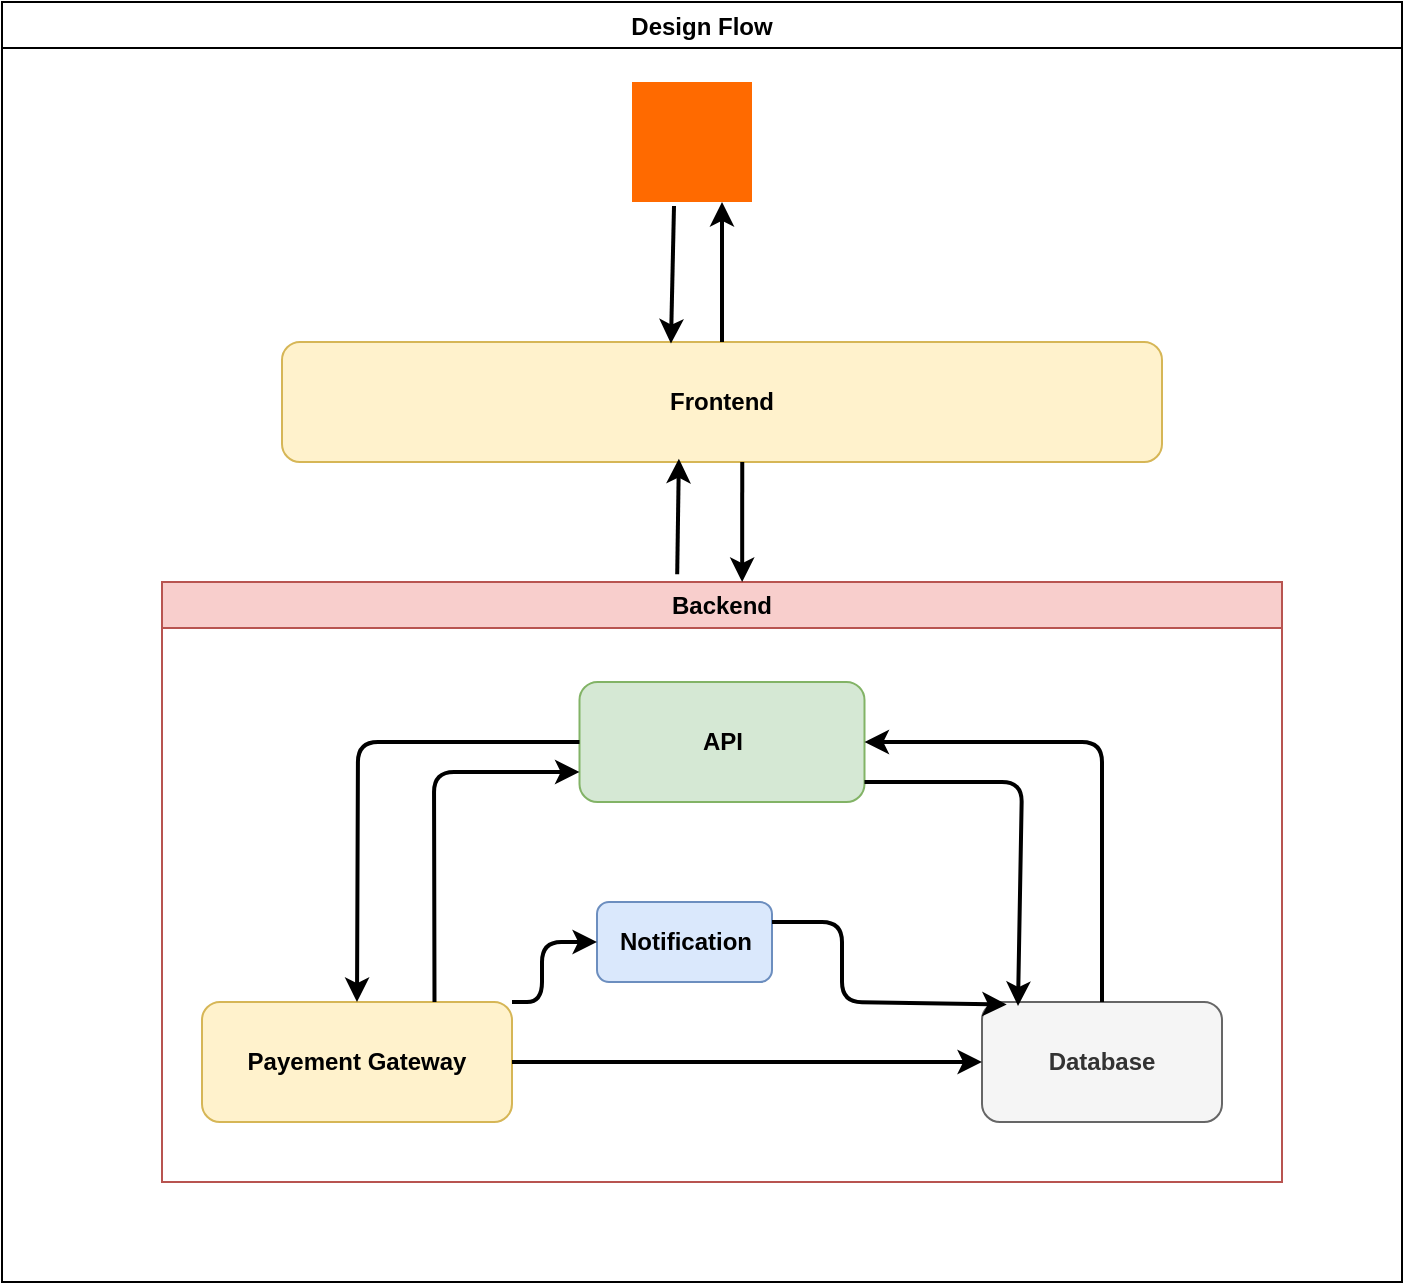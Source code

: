 <mxfile>
    <diagram id="0j8Wxpfz1hwQqP1EpZql" name="Page-1">
        <mxGraphModel dx="832" dy="1663" grid="1" gridSize="10" guides="1" tooltips="1" connect="1" arrows="1" fold="1" page="1" pageScale="1" pageWidth="850" pageHeight="1100" math="0" shadow="0">
            <root>
                <mxCell id="0"/>
                <mxCell id="1" parent="0"/>
                <mxCell id="2" value="" style="points=[];aspect=fixed;html=1;align=center;shadow=0;dashed=0;fillColor=#FF6A00;strokeColor=none;shape=mxgraph.alibaba_cloud.user;" vertex="1" parent="1">
                    <mxGeometry x="365" y="10" width="60" height="60" as="geometry"/>
                </mxCell>
                <mxCell id="3" value="&lt;span&gt;Frontend&lt;/span&gt;" style="rounded=1;whiteSpace=wrap;html=1;fontStyle=1;fillColor=#fff2cc;strokeColor=#d6b656;" vertex="1" parent="1">
                    <mxGeometry x="190" y="140" width="440" height="60" as="geometry"/>
                </mxCell>
                <mxCell id="5" value="Backend" style="swimlane;whiteSpace=wrap;html=1;fillColor=#f8cecc;strokeColor=#b85450;glass=0;" vertex="1" parent="1">
                    <mxGeometry x="130" y="260" width="560" height="300" as="geometry"/>
                </mxCell>
                <mxCell id="7" value="&lt;b&gt;API&lt;/b&gt;" style="rounded=1;whiteSpace=wrap;html=1;fillColor=#d5e8d4;strokeColor=#82b366;" vertex="1" parent="5">
                    <mxGeometry x="208.75" y="50" width="142.5" height="60" as="geometry"/>
                </mxCell>
                <mxCell id="8" value="&lt;b&gt;Database&lt;/b&gt;" style="rounded=1;whiteSpace=wrap;html=1;fillColor=#f5f5f5;fontColor=#333333;strokeColor=#666666;" vertex="1" parent="5">
                    <mxGeometry x="410" y="210" width="120" height="60" as="geometry"/>
                </mxCell>
                <mxCell id="10" value="&lt;b&gt;Notification&lt;/b&gt;" style="rounded=1;whiteSpace=wrap;html=1;fillColor=#dae8fc;strokeColor=#6c8ebf;" vertex="1" parent="5">
                    <mxGeometry x="217.5" y="160" width="87.5" height="40" as="geometry"/>
                </mxCell>
                <mxCell id="9" value="&lt;b&gt;Payement Gateway&lt;/b&gt;" style="rounded=1;whiteSpace=wrap;html=1;fillColor=#fff2cc;strokeColor=#d6b656;" vertex="1" parent="5">
                    <mxGeometry x="20" y="210" width="155" height="60" as="geometry"/>
                </mxCell>
                <mxCell id="12" value="" style="endArrow=classic;html=1;entryX=0.5;entryY=0;entryDx=0;entryDy=0;exitX=0;exitY=0.5;exitDx=0;exitDy=0;strokeWidth=2;" edge="1" parent="5" source="7" target="9">
                    <mxGeometry width="50" height="50" relative="1" as="geometry">
                        <mxPoint x="270" y="50" as="sourcePoint"/>
                        <mxPoint x="320" as="targetPoint"/>
                        <Array as="points">
                            <mxPoint x="98" y="80"/>
                        </Array>
                    </mxGeometry>
                </mxCell>
                <mxCell id="13" value="" style="endArrow=classic;html=1;exitX=0.75;exitY=0;exitDx=0;exitDy=0;entryX=0;entryY=0.75;entryDx=0;entryDy=0;strokeWidth=2;" edge="1" parent="5" source="9" target="7">
                    <mxGeometry width="50" height="50" relative="1" as="geometry">
                        <mxPoint x="270" y="50" as="sourcePoint"/>
                        <mxPoint x="320" as="targetPoint"/>
                        <Array as="points">
                            <mxPoint x="136" y="95"/>
                        </Array>
                    </mxGeometry>
                </mxCell>
                <mxCell id="16" value="" style="endArrow=classic;html=1;exitX=1;exitY=0;exitDx=0;exitDy=0;strokeWidth=2;entryX=0;entryY=0.5;entryDx=0;entryDy=0;" edge="1" parent="5" source="9" target="10">
                    <mxGeometry width="50" height="50" relative="1" as="geometry">
                        <mxPoint x="406" y="170" as="sourcePoint"/>
                        <mxPoint x="190" y="190" as="targetPoint"/>
                        <Array as="points">
                            <mxPoint x="190" y="210"/>
                            <mxPoint x="190" y="180"/>
                        </Array>
                    </mxGeometry>
                </mxCell>
                <mxCell id="17" value="" style="endArrow=classic;html=1;entryX=0;entryY=0.5;entryDx=0;entryDy=0;strokeWidth=2;exitX=1;exitY=0.5;exitDx=0;exitDy=0;" edge="1" parent="5" source="9" target="8">
                    <mxGeometry width="50" height="50" relative="1" as="geometry">
                        <mxPoint x="180" y="250" as="sourcePoint"/>
                        <mxPoint x="108" y="220" as="targetPoint"/>
                        <Array as="points"/>
                    </mxGeometry>
                </mxCell>
                <mxCell id="18" value="" style="endArrow=classic;html=1;exitX=0.5;exitY=0;exitDx=0;exitDy=0;entryX=1;entryY=0.5;entryDx=0;entryDy=0;strokeWidth=2;" edge="1" parent="5" source="8" target="7">
                    <mxGeometry width="50" height="50" relative="1" as="geometry">
                        <mxPoint x="450" y="207.5" as="sourcePoint"/>
                        <mxPoint x="523" y="92.5" as="targetPoint"/>
                        <Array as="points">
                            <mxPoint x="470" y="80"/>
                        </Array>
                    </mxGeometry>
                </mxCell>
                <mxCell id="19" value="" style="endArrow=classic;html=1;entryX=0.15;entryY=0.033;entryDx=0;entryDy=0;strokeWidth=2;entryPerimeter=0;exitX=1;exitY=0.833;exitDx=0;exitDy=0;exitPerimeter=0;" edge="1" parent="5" source="7" target="8">
                    <mxGeometry width="50" height="50" relative="1" as="geometry">
                        <mxPoint x="380" y="100" as="sourcePoint"/>
                        <mxPoint x="229" y="115" as="targetPoint"/>
                        <Array as="points">
                            <mxPoint x="430" y="100"/>
                        </Array>
                    </mxGeometry>
                </mxCell>
                <mxCell id="20" value="" style="endArrow=classic;html=1;strokeWidth=2;exitX=1;exitY=0.25;exitDx=0;exitDy=0;entryX=0.103;entryY=0.02;entryDx=0;entryDy=0;entryPerimeter=0;" edge="1" parent="5" source="10" target="8">
                    <mxGeometry width="50" height="50" relative="1" as="geometry">
                        <mxPoint x="360" y="130" as="sourcePoint"/>
                        <mxPoint x="390" y="220" as="targetPoint"/>
                        <Array as="points">
                            <mxPoint x="340" y="170"/>
                            <mxPoint x="340" y="210"/>
                        </Array>
                    </mxGeometry>
                </mxCell>
                <mxCell id="22" value="" style="endArrow=classic;html=1;exitX=0.46;exitY=-0.013;exitDx=0;exitDy=0;exitPerimeter=0;entryX=0.451;entryY=0.973;entryDx=0;entryDy=0;entryPerimeter=0;strokeWidth=2;" edge="1" parent="1" source="5" target="3">
                    <mxGeometry width="50" height="50" relative="1" as="geometry">
                        <mxPoint x="400" y="310" as="sourcePoint"/>
                        <mxPoint x="390" y="210" as="targetPoint"/>
                    </mxGeometry>
                </mxCell>
                <mxCell id="24" value="" style="endArrow=classic;html=1;entryX=0.518;entryY=0;entryDx=0;entryDy=0;entryPerimeter=0;strokeWidth=2;exitX=0.523;exitY=1;exitDx=0;exitDy=0;exitPerimeter=0;" edge="1" parent="1" source="3" target="5">
                    <mxGeometry width="50" height="50" relative="1" as="geometry">
                        <mxPoint x="410" y="230" as="sourcePoint"/>
                        <mxPoint x="398" y="208" as="targetPoint"/>
                    </mxGeometry>
                </mxCell>
                <mxCell id="25" value="" style="endArrow=classic;html=1;exitX=0.5;exitY=0;exitDx=0;exitDy=0;strokeWidth=2;" edge="1" parent="1" source="3">
                    <mxGeometry width="50" height="50" relative="1" as="geometry">
                        <mxPoint x="408" y="276" as="sourcePoint"/>
                        <mxPoint x="410" y="70" as="targetPoint"/>
                    </mxGeometry>
                </mxCell>
                <mxCell id="27" value="" style="endArrow=classic;html=1;entryX=0.442;entryY=0.013;entryDx=0;entryDy=0;entryPerimeter=0;strokeWidth=2;exitX=0.35;exitY=1.033;exitDx=0;exitDy=0;exitPerimeter=0;" edge="1" parent="1" source="2" target="3">
                    <mxGeometry width="50" height="50" relative="1" as="geometry">
                        <mxPoint x="384" y="80" as="sourcePoint"/>
                        <mxPoint x="350" y="70" as="targetPoint"/>
                    </mxGeometry>
                </mxCell>
                <mxCell id="30" value="Design Flow" style="swimlane;rounded=0;swimlaneLine=1;glass=0;shadow=0;gradientColor=none;" vertex="1" parent="1">
                    <mxGeometry x="50" y="-30" width="700" height="640" as="geometry"/>
                </mxCell>
            </root>
        </mxGraphModel>
    </diagram>
    <diagram id="F5FnU0Auv3-C-b4-ZuYI" name="Page-2">
        <mxGraphModel dx="832" dy="1663" grid="1" gridSize="10" guides="1" tooltips="1" connect="1" arrows="1" fold="1" page="1" pageScale="1" pageWidth="850" pageHeight="1100" math="0" shadow="0">
            <root>
                <mxCell id="0"/>
                <mxCell id="1" parent="0"/>
                <mxCell id="xq2NpUIQl3LaITBCRTTn-1" value="BOOKING" style="swimlane;childLayout=stackLayout;horizontal=1;startSize=30;horizontalStack=0;rounded=1;fontSize=14;fontStyle=0;strokeWidth=2;resizeParent=0;resizeLast=1;shadow=0;dashed=0;align=center;arcSize=4;whiteSpace=wrap;html=1;verticalAlign=middle;" vertex="1" parent="1">
                    <mxGeometry x="310" y="-360" width="160" height="210" as="geometry"/>
                </mxCell>
                <mxCell id="xq2NpUIQl3LaITBCRTTn-2" value="&lt;font style=&quot;font-size: 13px;&quot;&gt;&lt;b style=&quot;&quot;&gt;id&lt;/b&gt;&lt;/font&gt;&lt;div&gt;&lt;font style=&quot;font-size: 13px;&quot;&gt;&lt;b&gt;User user&lt;/b&gt;&lt;/font&gt;&lt;/div&gt;&lt;div&gt;&lt;font style=&quot;font-size: 13px;&quot;&gt;&lt;b&gt;Room room&lt;/b&gt;&lt;/font&gt;&lt;/div&gt;&lt;div&gt;&lt;font style=&quot;font-size: 13px;&quot;&gt;&lt;b&gt;chekingDate&lt;/b&gt;&lt;/font&gt;&lt;/div&gt;&lt;div&gt;&lt;font style=&quot;font-size: 13px;&quot;&gt;&lt;b&gt;chekingOutDate&lt;/b&gt;&lt;/font&gt;&lt;/div&gt;&lt;div&gt;&lt;font style=&quot;font-size: 13px;&quot;&gt;&lt;b&gt;totalPrice&lt;/b&gt;&lt;/font&gt;&lt;/div&gt;&lt;div&gt;&lt;font style=&quot;font-size: 13px;&quot;&gt;&lt;b&gt;BookingReference&lt;/b&gt;&lt;/font&gt;&lt;/div&gt;&lt;div&gt;&lt;font style=&quot;font-size: 13px;&quot;&gt;&lt;b&gt;CreatedAt&lt;/b&gt;&lt;/font&gt;&lt;/div&gt;&lt;div&gt;&lt;font style=&quot;font-size: 13px;&quot;&gt;&lt;b style=&quot;&quot;&gt;bookingStatus&lt;/b&gt;&lt;/font&gt;&lt;/div&gt;" style="align=left;strokeColor=none;fillColor=none;spacingLeft=4;fontSize=12;verticalAlign=top;resizable=0;rotatable=0;part=1;html=1;" vertex="1" parent="xq2NpUIQl3LaITBCRTTn-1">
                    <mxGeometry y="30" width="160" height="180" as="geometry"/>
                </mxCell>
                <mxCell id="xq2NpUIQl3LaITBCRTTn-3" value="USER" style="swimlane;childLayout=stackLayout;horizontal=1;startSize=30;horizontalStack=0;rounded=1;fontSize=14;fontStyle=0;strokeWidth=2;resizeParent=0;resizeLast=1;shadow=0;dashed=0;align=center;arcSize=4;whiteSpace=wrap;html=1;verticalAlign=middle;" vertex="1" parent="1">
                    <mxGeometry x="40" y="-100" width="160" height="210" as="geometry"/>
                </mxCell>
                <mxCell id="xq2NpUIQl3LaITBCRTTn-4" value="&lt;span style=&quot;font-size: 13px;&quot;&gt;&lt;b&gt;id&lt;/b&gt;&lt;/span&gt;&lt;div&gt;&lt;span style=&quot;font-size: 13px;&quot;&gt;&lt;b&gt;email&lt;/b&gt;&lt;/span&gt;&lt;/div&gt;&lt;div&gt;&lt;span style=&quot;font-size: 13px;&quot;&gt;&lt;b&gt;password&lt;/b&gt;&lt;/span&gt;&lt;/div&gt;&lt;div&gt;&lt;span style=&quot;font-size: 13px;&quot;&gt;&lt;b&gt;firstName&lt;/b&gt;&lt;/span&gt;&lt;/div&gt;&lt;div&gt;&lt;span style=&quot;font-size: 13px;&quot;&gt;&lt;b&gt;lastName&lt;/b&gt;&lt;/span&gt;&lt;/div&gt;&lt;div&gt;&lt;span style=&quot;font-size: 13px;&quot;&gt;&lt;b&gt;phoneNumber&lt;/b&gt;&lt;/span&gt;&lt;/div&gt;&lt;div&gt;&lt;span style=&quot;font-size: 13px;&quot;&gt;&lt;b&gt;Role&lt;/b&gt;&lt;/span&gt;&lt;/div&gt;&lt;div&gt;&lt;span style=&quot;font-size: 13px;&quot;&gt;&lt;b&gt;isActive&lt;/b&gt;&lt;/span&gt;&lt;/div&gt;&lt;div&gt;&lt;span style=&quot;font-size: 13px;&quot;&gt;&lt;b&gt;createAt&lt;/b&gt;&lt;/span&gt;&lt;/div&gt;" style="align=left;strokeColor=none;fillColor=none;spacingLeft=4;fontSize=12;verticalAlign=top;resizable=0;rotatable=0;part=1;html=1;" vertex="1" parent="xq2NpUIQl3LaITBCRTTn-3">
                    <mxGeometry y="30" width="160" height="180" as="geometry"/>
                </mxCell>
                <mxCell id="xq2NpUIQl3LaITBCRTTn-5" value="ROOM" style="swimlane;childLayout=stackLayout;horizontal=1;startSize=30;horizontalStack=0;rounded=1;fontSize=14;fontStyle=0;strokeWidth=2;resizeParent=0;resizeLast=1;shadow=0;dashed=0;align=center;arcSize=4;whiteSpace=wrap;html=1;verticalAlign=middle;" vertex="1" parent="1">
                    <mxGeometry x="340" y="-80" width="160" height="160" as="geometry"/>
                </mxCell>
                <mxCell id="xq2NpUIQl3LaITBCRTTn-6" value="&lt;span style=&quot;font-size: 13px;&quot;&gt;&lt;b&gt;id&lt;/b&gt;&lt;/span&gt;&lt;div&gt;&lt;span style=&quot;font-size: 13px;&quot;&gt;&lt;b&gt;roomNumber&lt;/b&gt;&lt;/span&gt;&lt;/div&gt;&lt;div&gt;&lt;span style=&quot;font-size: 13px;&quot;&gt;&lt;b&gt;type&lt;/b&gt;&lt;/span&gt;&lt;/div&gt;&lt;div&gt;&lt;span style=&quot;font-size: 13px;&quot;&gt;&lt;b&gt;pricePerNight&lt;/b&gt;&lt;/span&gt;&lt;/div&gt;&lt;div&gt;&lt;span style=&quot;font-size: 13px;&quot;&gt;&lt;b&gt;capacity&lt;/b&gt;&lt;/span&gt;&lt;/div&gt;&lt;div&gt;&lt;span style=&quot;font-size: 13px;&quot;&gt;&lt;b&gt;description&lt;/b&gt;&lt;/span&gt;&lt;/div&gt;&lt;div&gt;&lt;span style=&quot;font-size: 13px;&quot;&gt;&lt;b&gt;imageUrl&lt;/b&gt;&lt;/span&gt;&lt;/div&gt;" style="align=left;strokeColor=none;fillColor=none;spacingLeft=4;fontSize=12;verticalAlign=top;resizable=0;rotatable=0;part=1;html=1;" vertex="1" parent="xq2NpUIQl3LaITBCRTTn-5">
                    <mxGeometry y="30" width="160" height="130" as="geometry"/>
                </mxCell>
                <mxCell id="xq2NpUIQl3LaITBCRTTn-8" value="PAYEMENT" style="swimlane;childLayout=stackLayout;horizontal=1;startSize=30;horizontalStack=0;rounded=1;fontSize=14;fontStyle=0;strokeWidth=2;resizeParent=0;resizeLast=1;shadow=0;dashed=0;align=center;arcSize=4;whiteSpace=wrap;html=1;verticalAlign=middle;" vertex="1" parent="1">
                    <mxGeometry x="600" y="-110" width="160" height="190" as="geometry"/>
                </mxCell>
                <mxCell id="xq2NpUIQl3LaITBCRTTn-9" value="&lt;span style=&quot;font-size: 13px;&quot;&gt;&lt;b&gt;id&lt;/b&gt;&lt;/span&gt;&lt;div&gt;&lt;span style=&quot;font-size: 13px;&quot;&gt;&lt;b&gt;amount&lt;/b&gt;&lt;/span&gt;&lt;/div&gt;&lt;div&gt;&lt;span style=&quot;font-size: 13px;&quot;&gt;&lt;b&gt;transactionId&lt;/b&gt;&lt;/span&gt;&lt;/div&gt;&lt;div&gt;&lt;span style=&quot;font-size: 13px;&quot;&gt;&lt;b&gt;paymentGateway&lt;/b&gt;&lt;/span&gt;&lt;/div&gt;&lt;div&gt;&lt;span style=&quot;font-size: 13px;&quot;&gt;&lt;b&gt;paymentDate&lt;/b&gt;&lt;/span&gt;&lt;/div&gt;&lt;div&gt;&lt;span style=&quot;font-size: 13px;&quot;&gt;&lt;b&gt;paymentStatus&lt;/b&gt;&lt;/span&gt;&lt;/div&gt;&lt;div&gt;&lt;span style=&quot;font-size: 13px;&quot;&gt;&lt;b&gt;bookingReference&lt;/b&gt;&lt;/span&gt;&lt;/div&gt;&lt;div&gt;&lt;span style=&quot;font-size: 13px;&quot;&gt;&lt;b&gt;failureReason&lt;/b&gt;&lt;/span&gt;&lt;/div&gt;&lt;div&gt;&lt;span style=&quot;font-size: 13px;&quot;&gt;&lt;b&gt;User user&lt;/b&gt;&lt;/span&gt;&lt;/div&gt;" style="align=left;strokeColor=none;fillColor=none;spacingLeft=4;fontSize=12;verticalAlign=top;resizable=0;rotatable=0;part=1;html=1;" vertex="1" parent="xq2NpUIQl3LaITBCRTTn-8">
                    <mxGeometry y="30" width="160" height="160" as="geometry"/>
                </mxCell>
                <mxCell id="xq2NpUIQl3LaITBCRTTn-11" value="NOTIFICATION" style="swimlane;childLayout=stackLayout;horizontal=1;startSize=30;horizontalStack=0;rounded=1;fontSize=14;fontStyle=0;strokeWidth=2;resizeParent=0;resizeLast=1;shadow=0;dashed=0;align=center;arcSize=4;whiteSpace=wrap;html=1;verticalAlign=middle;" vertex="1" parent="1">
                    <mxGeometry x="219" y="160" width="160" height="160" as="geometry"/>
                </mxCell>
                <mxCell id="xq2NpUIQl3LaITBCRTTn-12" value="&lt;span style=&quot;font-size: 13px;&quot;&gt;&lt;b&gt;id&lt;/b&gt;&lt;/span&gt;&lt;div&gt;&lt;span style=&quot;font-size: 13px;&quot;&gt;&lt;b&gt;subject&lt;/b&gt;&lt;/span&gt;&lt;/div&gt;&lt;div&gt;&lt;span style=&quot;font-size: 13px;&quot;&gt;&lt;b&gt;recipient&lt;/b&gt;&lt;/span&gt;&lt;/div&gt;&lt;div&gt;&lt;span style=&quot;font-size: 13px;&quot;&gt;&lt;b&gt;body&lt;/b&gt;&lt;/span&gt;&lt;/div&gt;&lt;div&gt;&lt;span style=&quot;font-size: 13px;&quot;&gt;&lt;b&gt;bookingReference&lt;/b&gt;&lt;/span&gt;&lt;/div&gt;&lt;div&gt;&lt;span style=&quot;font-size: 13px;&quot;&gt;&lt;b&gt;type&lt;/b&gt;&lt;/span&gt;&lt;/div&gt;&lt;div&gt;&lt;span style=&quot;font-size: 13px;&quot;&gt;&lt;b&gt;createAt&lt;/b&gt;&lt;/span&gt;&lt;/div&gt;" style="align=left;strokeColor=none;fillColor=none;spacingLeft=4;fontSize=12;verticalAlign=top;resizable=0;rotatable=0;part=1;html=1;" vertex="1" parent="xq2NpUIQl3LaITBCRTTn-11">
                    <mxGeometry y="30" width="160" height="130" as="geometry"/>
                </mxCell>
                <mxCell id="xq2NpUIQl3LaITBCRTTn-13" value="BOOKING REFERENCE" style="swimlane;childLayout=stackLayout;horizontal=1;startSize=30;horizontalStack=0;rounded=1;fontSize=14;fontStyle=0;strokeWidth=2;resizeParent=0;resizeLast=1;shadow=0;dashed=0;align=center;arcSize=4;whiteSpace=wrap;html=1;verticalAlign=middle;" vertex="1" parent="1">
                    <mxGeometry x="460" y="180" width="200" height="90" as="geometry"/>
                </mxCell>
                <mxCell id="xq2NpUIQl3LaITBCRTTn-14" value="&lt;span style=&quot;font-size: 13px;&quot;&gt;&lt;b&gt;id&lt;/b&gt;&lt;/span&gt;&lt;div&gt;&lt;span style=&quot;font-size: 13px;&quot;&gt;&lt;b&gt;referenceNo&lt;/b&gt;&lt;/span&gt;&lt;/div&gt;" style="align=left;strokeColor=none;fillColor=none;spacingLeft=4;fontSize=12;verticalAlign=top;resizable=0;rotatable=0;part=1;html=1;" vertex="1" parent="xq2NpUIQl3LaITBCRTTn-13">
                    <mxGeometry y="30" width="200" height="60" as="geometry"/>
                </mxCell>
                <mxCell id="xq2NpUIQl3LaITBCRTTn-16" value="" style="endArrow=none;startArrow=none;endFill=0;startFill=0;endSize=8;html=1;verticalAlign=bottom;labelBackgroundColor=none;strokeWidth=2;exitX=0.5;exitY=0;exitDx=0;exitDy=0;entryX=0.005;entryY=0.389;entryDx=0;entryDy=0;entryPerimeter=0;fontSize=10;spacing=2;" edge="1" parent="1" source="xq2NpUIQl3LaITBCRTTn-3" target="xq2NpUIQl3LaITBCRTTn-2">
                    <mxGeometry width="160" relative="1" as="geometry">
                        <mxPoint x="350" y="60" as="sourcePoint"/>
                        <mxPoint x="300" y="-220" as="targetPoint"/>
                    </mxGeometry>
                </mxCell>
                <mxCell id="xq2NpUIQl3LaITBCRTTn-17" value="" style="endArrow=none;startArrow=none;endFill=0;startFill=0;endSize=8;html=1;verticalAlign=bottom;labelBackgroundColor=none;strokeWidth=2;exitX=0.5;exitY=0;exitDx=0;exitDy=0;entryX=0.5;entryY=1;entryDx=0;entryDy=0;fontSize=10;spacing=2;" edge="1" parent="1" source="xq2NpUIQl3LaITBCRTTn-5" target="xq2NpUIQl3LaITBCRTTn-2">
                    <mxGeometry width="160" relative="1" as="geometry">
                        <mxPoint x="180" y="30" as="sourcePoint"/>
                        <mxPoint x="371" y="-130" as="targetPoint"/>
                    </mxGeometry>
                </mxCell>
                <mxCell id="xq2NpUIQl3LaITBCRTTn-18" value="" style="endArrow=none;startArrow=none;endFill=0;startFill=0;endSize=8;html=1;verticalAlign=bottom;labelBackgroundColor=none;strokeWidth=2;exitX=0.5;exitY=1;exitDx=0;exitDy=0;fontSize=10;spacing=2;entryX=0.75;entryY=1;entryDx=0;entryDy=0;" edge="1" parent="1" source="xq2NpUIQl3LaITBCRTTn-4" target="xq2NpUIQl3LaITBCRTTn-9">
                    <mxGeometry width="160" relative="1" as="geometry">
                        <mxPoint x="140" y="-80" as="sourcePoint"/>
                        <mxPoint x="680" y="110" as="targetPoint"/>
                        <Array as="points">
                            <mxPoint x="120" y="140"/>
                            <mxPoint x="720" y="120"/>
                        </Array>
                    </mxGeometry>
                </mxCell>
            </root>
        </mxGraphModel>
    </diagram>
</mxfile>